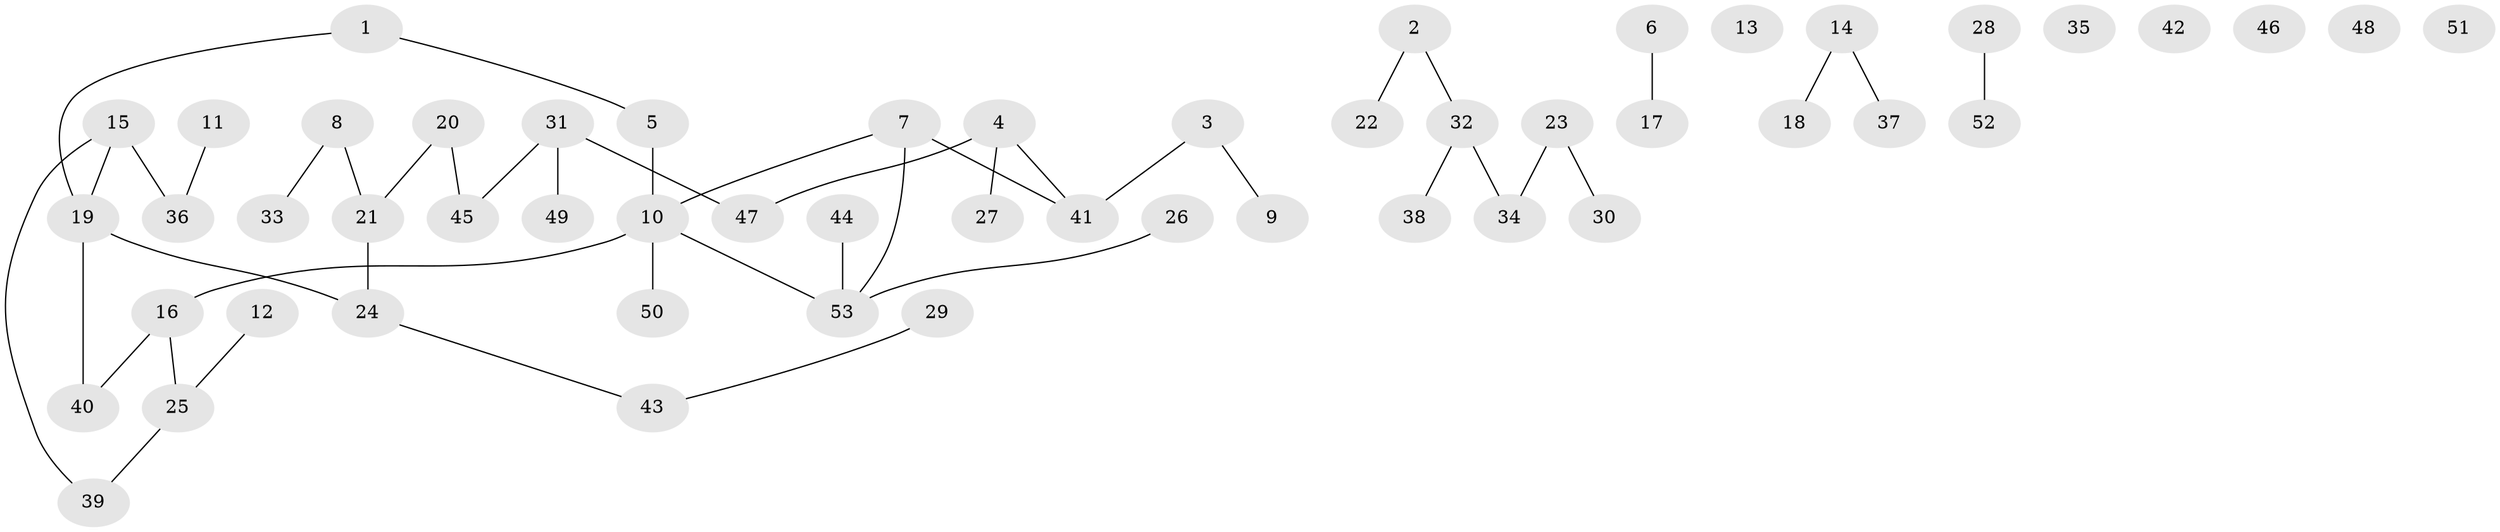 // Generated by graph-tools (version 1.1) at 2025/00/03/09/25 03:00:44]
// undirected, 53 vertices, 46 edges
graph export_dot {
graph [start="1"]
  node [color=gray90,style=filled];
  1;
  2;
  3;
  4;
  5;
  6;
  7;
  8;
  9;
  10;
  11;
  12;
  13;
  14;
  15;
  16;
  17;
  18;
  19;
  20;
  21;
  22;
  23;
  24;
  25;
  26;
  27;
  28;
  29;
  30;
  31;
  32;
  33;
  34;
  35;
  36;
  37;
  38;
  39;
  40;
  41;
  42;
  43;
  44;
  45;
  46;
  47;
  48;
  49;
  50;
  51;
  52;
  53;
  1 -- 5;
  1 -- 19;
  2 -- 22;
  2 -- 32;
  3 -- 9;
  3 -- 41;
  4 -- 27;
  4 -- 41;
  4 -- 47;
  5 -- 10;
  6 -- 17;
  7 -- 10;
  7 -- 41;
  7 -- 53;
  8 -- 21;
  8 -- 33;
  10 -- 16;
  10 -- 50;
  10 -- 53;
  11 -- 36;
  12 -- 25;
  14 -- 18;
  14 -- 37;
  15 -- 19;
  15 -- 36;
  15 -- 39;
  16 -- 25;
  16 -- 40;
  19 -- 24;
  19 -- 40;
  20 -- 21;
  20 -- 45;
  21 -- 24;
  23 -- 30;
  23 -- 34;
  24 -- 43;
  25 -- 39;
  26 -- 53;
  28 -- 52;
  29 -- 43;
  31 -- 45;
  31 -- 47;
  31 -- 49;
  32 -- 34;
  32 -- 38;
  44 -- 53;
}
